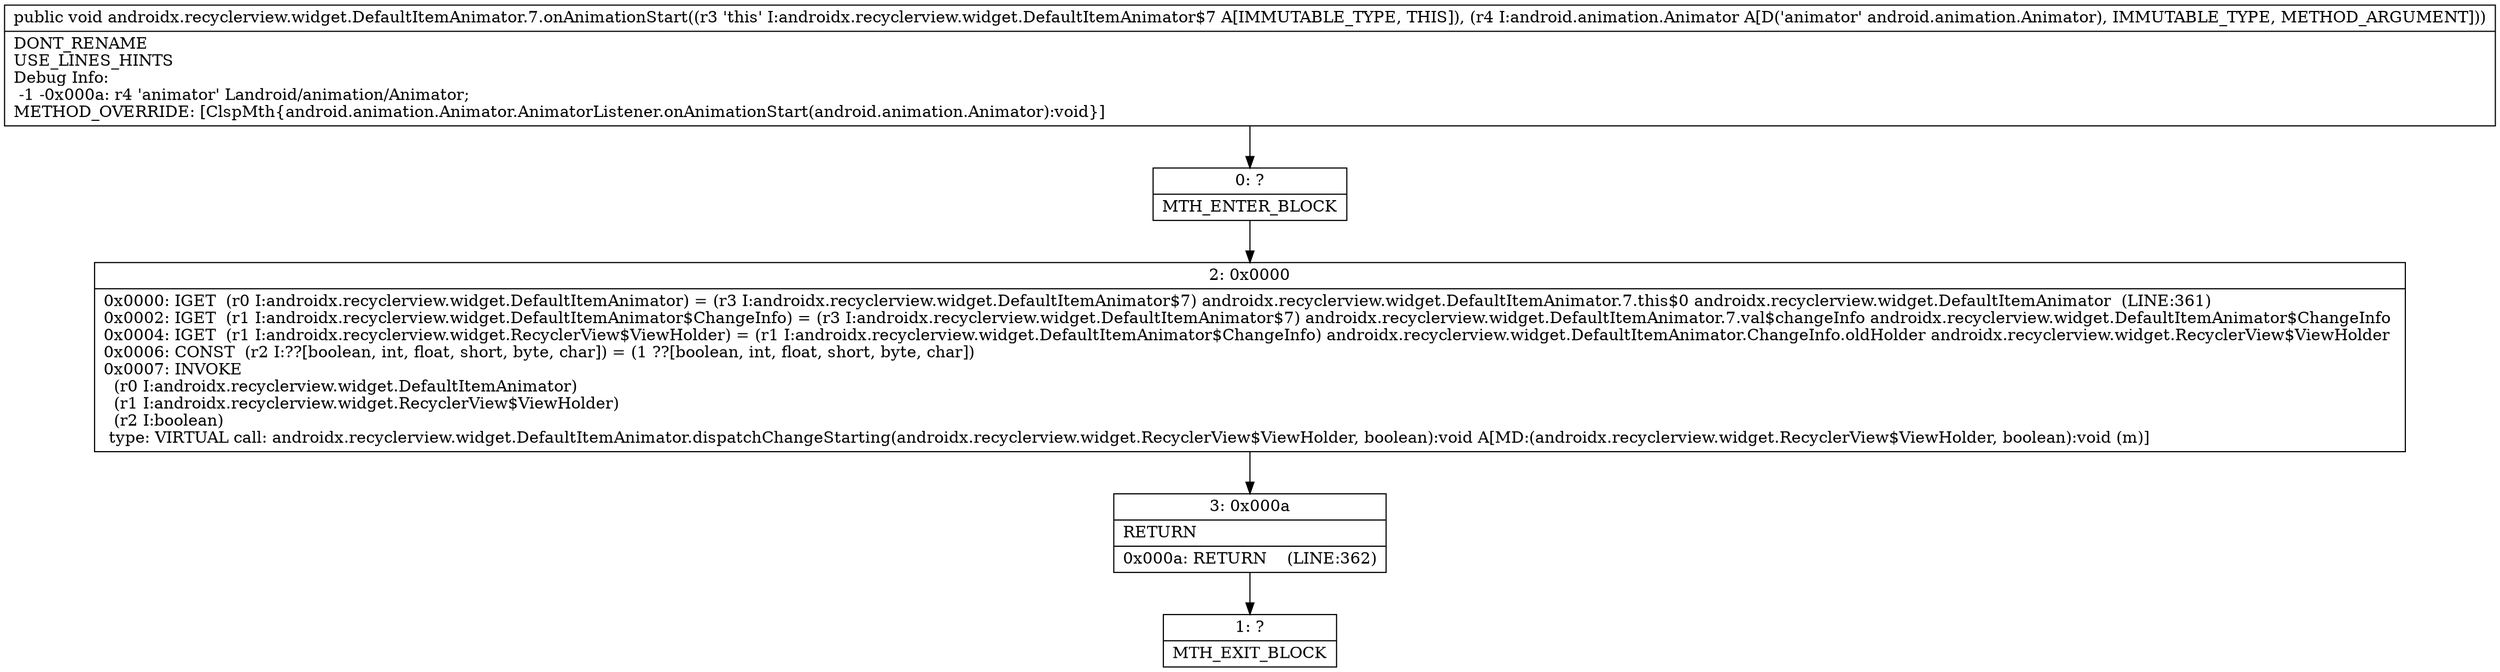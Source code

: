 digraph "CFG forandroidx.recyclerview.widget.DefaultItemAnimator.7.onAnimationStart(Landroid\/animation\/Animator;)V" {
Node_0 [shape=record,label="{0\:\ ?|MTH_ENTER_BLOCK\l}"];
Node_2 [shape=record,label="{2\:\ 0x0000|0x0000: IGET  (r0 I:androidx.recyclerview.widget.DefaultItemAnimator) = (r3 I:androidx.recyclerview.widget.DefaultItemAnimator$7) androidx.recyclerview.widget.DefaultItemAnimator.7.this$0 androidx.recyclerview.widget.DefaultItemAnimator  (LINE:361)\l0x0002: IGET  (r1 I:androidx.recyclerview.widget.DefaultItemAnimator$ChangeInfo) = (r3 I:androidx.recyclerview.widget.DefaultItemAnimator$7) androidx.recyclerview.widget.DefaultItemAnimator.7.val$changeInfo androidx.recyclerview.widget.DefaultItemAnimator$ChangeInfo \l0x0004: IGET  (r1 I:androidx.recyclerview.widget.RecyclerView$ViewHolder) = (r1 I:androidx.recyclerview.widget.DefaultItemAnimator$ChangeInfo) androidx.recyclerview.widget.DefaultItemAnimator.ChangeInfo.oldHolder androidx.recyclerview.widget.RecyclerView$ViewHolder \l0x0006: CONST  (r2 I:??[boolean, int, float, short, byte, char]) = (1 ??[boolean, int, float, short, byte, char]) \l0x0007: INVOKE  \l  (r0 I:androidx.recyclerview.widget.DefaultItemAnimator)\l  (r1 I:androidx.recyclerview.widget.RecyclerView$ViewHolder)\l  (r2 I:boolean)\l type: VIRTUAL call: androidx.recyclerview.widget.DefaultItemAnimator.dispatchChangeStarting(androidx.recyclerview.widget.RecyclerView$ViewHolder, boolean):void A[MD:(androidx.recyclerview.widget.RecyclerView$ViewHolder, boolean):void (m)]\l}"];
Node_3 [shape=record,label="{3\:\ 0x000a|RETURN\l|0x000a: RETURN    (LINE:362)\l}"];
Node_1 [shape=record,label="{1\:\ ?|MTH_EXIT_BLOCK\l}"];
MethodNode[shape=record,label="{public void androidx.recyclerview.widget.DefaultItemAnimator.7.onAnimationStart((r3 'this' I:androidx.recyclerview.widget.DefaultItemAnimator$7 A[IMMUTABLE_TYPE, THIS]), (r4 I:android.animation.Animator A[D('animator' android.animation.Animator), IMMUTABLE_TYPE, METHOD_ARGUMENT]))  | DONT_RENAME\lUSE_LINES_HINTS\lDebug Info:\l  \-1 \-0x000a: r4 'animator' Landroid\/animation\/Animator;\lMETHOD_OVERRIDE: [ClspMth\{android.animation.Animator.AnimatorListener.onAnimationStart(android.animation.Animator):void\}]\l}"];
MethodNode -> Node_0;Node_0 -> Node_2;
Node_2 -> Node_3;
Node_3 -> Node_1;
}


